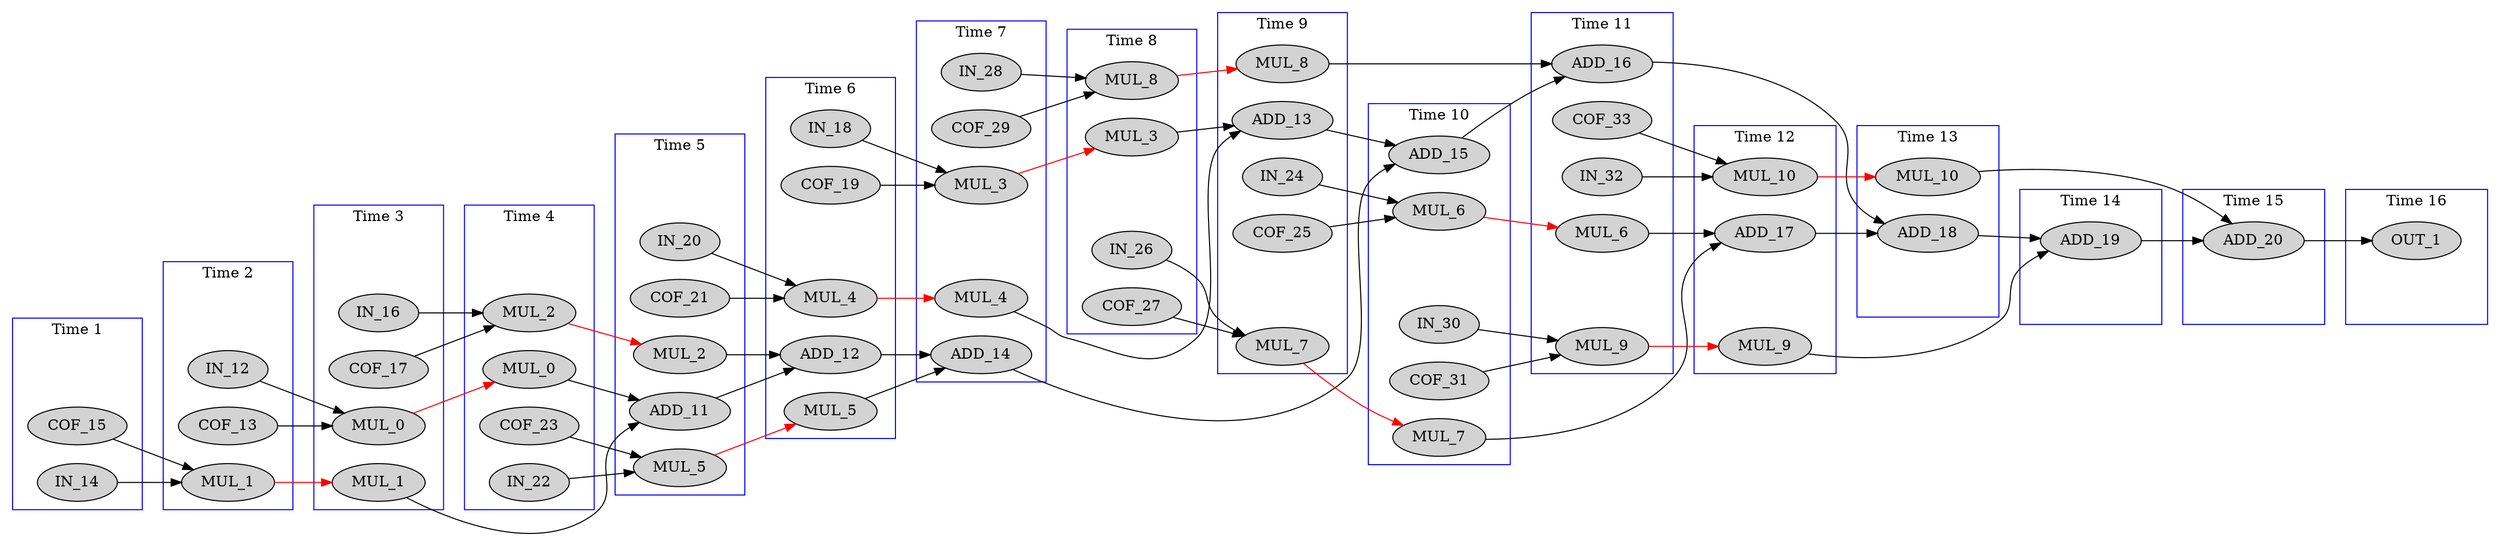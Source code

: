 digraph fir {
  rankdir = LR;
  newrank="true"
  subgraph cluster_1 {
    rank=same;
    node [style=filled];
    label = "Time 1";
    color = blue;
    pseudo_1 [style=invis];
    IN_14
    COF_15
  }
  subgraph cluster_2 {
    rank=same;
    node [style=filled];
    label = "Time 2";
    color = blue;
    pseudo_2 [style=invis];
    MUL_1_0 [label=MUL_1]
    IN_12
    COF_13
  }
  subgraph cluster_3 {
    rank=same;
    node [style=filled];
    label = "Time 3";
    color = blue;
    pseudo_3 [style=invis];
    MUL_0_0 [label=MUL_0]
    MUL_1_1 [label=MUL_1]
    IN_16
    COF_17
  }
  subgraph cluster_4 {
    rank=same;
    node [style=filled];
    label = "Time 4";
    color = blue;
    pseudo_4 [style=invis];
    MUL_0_1 [label=MUL_0]
    MUL_2_0 [label=MUL_2]
    IN_22
    COF_23
  }
  subgraph cluster_5 {
    rank=same;
    node [style=filled];
    label = "Time 5";
    color = blue;
    pseudo_5 [style=invis];
    MUL_2_1 [label=MUL_2]
    MUL_5_0 [label=MUL_5]
    ADD_11
    IN_20
    COF_21
  }
  subgraph cluster_6 {
    rank=same;
    node [style=filled];
    label = "Time 6";
    color = blue;
    pseudo_6 [style=invis];
    MUL_4_0 [label=MUL_4]
    MUL_5_1 [label=MUL_5]
    ADD_12
    IN_18
    COF_19
  }
  subgraph cluster_7 {
    rank=same;
    node [style=filled];
    label = "Time 7";
    color = blue;
    pseudo_7 [style=invis];
    MUL_3_0 [label=MUL_3]
    MUL_4_1 [label=MUL_4]
    ADD_14
    IN_28
    COF_29
  }
  subgraph cluster_8 {
    rank=same;
    node [style=filled];
    label = "Time 8";
    color = blue;
    pseudo_8 [style=invis];
    MUL_3_1 [label=MUL_3]
    MUL_8_0 [label=MUL_8]
    IN_26
    COF_27
  }
  subgraph cluster_9 {
    rank=same;
    node [style=filled];
    label = "Time 9";
    color = blue;
    pseudo_9 [style=invis];
    MUL_7_0 [label=MUL_7]
    MUL_8_1 [label=MUL_8]
    ADD_13
    IN_24
    COF_25
  }
  subgraph cluster_10 {
    rank=same;
    node [style=filled];
    label = "Time 10";
    color = blue;
    pseudo_10 [style=invis];
    MUL_6_0 [label=MUL_6]
    MUL_7_1 [label=MUL_7]
    ADD_15
    IN_30
    COF_31
  }
  subgraph cluster_11 {
    rank=same;
    node [style=filled];
    label = "Time 11";
    color = blue;
    pseudo_11 [style=invis];
    MUL_6_1 [label=MUL_6]
    MUL_9_0 [label=MUL_9]
    ADD_16
    IN_32
    COF_33
  }
  subgraph cluster_12 {
    rank=same;
    node [style=filled];
    label = "Time 12";
    color = blue;
    pseudo_12 [style=invis];
    MUL_9_1 [label=MUL_9]
    MUL_10_0 [label=MUL_10]
    ADD_17
  }
  subgraph cluster_13 {
    rank=same;
    node [style=filled];
    label = "Time 13";
    color = blue;
    pseudo_13 [style=invis];
    MUL_10_1 [label=MUL_10]
    ADD_18
  }
  subgraph cluster_14 {
    rank=same;
    node [style=filled];
    label = "Time 14";
    color = blue;
    pseudo_14 [style=invis];
    ADD_19
  }
  subgraph cluster_15 {
    rank=same;
    node [style=filled];
    label = "Time 15";
    color = blue;
    pseudo_15 [style=invis];
    ADD_20
  }
  subgraph cluster_16 {
    rank=same;
    node [style=filled];
    label = "Time 16";
    color = blue;
    pseudo_16 [style=invis];
    OUT_1
  }
    pseudo_1->pseudo_2 [style=invis];
    pseudo_2->pseudo_3 [style=invis];
    pseudo_3->pseudo_4 [style=invis];
    pseudo_4->pseudo_5 [style=invis];
    pseudo_5->pseudo_6 [style=invis];
    pseudo_6->pseudo_7 [style=invis];
    pseudo_7->pseudo_8 [style=invis];
    pseudo_8->pseudo_9 [style=invis];
    pseudo_9->pseudo_10 [style=invis];
    pseudo_10->pseudo_11 [style=invis];
    pseudo_11->pseudo_12 [style=invis];
    pseudo_12->pseudo_13 [style=invis];
    pseudo_13->pseudo_14 [style=invis];
    pseudo_14->pseudo_15 [style=invis];
    pseudo_15->pseudo_16 [style=invis];
    MUL_0_0 -> MUL_0_1 [color=red];
    MUL_1_0 -> MUL_1_1 [color=red];
    MUL_2_0 -> MUL_2_1 [color=red];
    MUL_3_0 -> MUL_3_1 [color=red];
    MUL_4_0 -> MUL_4_1 [color=red];
    MUL_5_0 -> MUL_5_1 [color=red];
    MUL_6_0 -> MUL_6_1 [color=red];
    MUL_7_0 -> MUL_7_1 [color=red];
    MUL_8_0 -> MUL_8_1 [color=red];
    MUL_9_0 -> MUL_9_1 [color=red];
    MUL_10_0 -> MUL_10_1 [color=red];
    IN_12 -> MUL_0_0 [ name = 0 ];
    COF_13 -> MUL_0_0 [ name = 1 ];
    IN_14 -> MUL_1_0 [ name = 2 ];
    COF_15 -> MUL_1_0 [ name = 3 ];
    IN_16 -> MUL_2_0 [ name = 4 ];
    COF_17 -> MUL_2_0 [ name = 5 ];
    MUL_0_1 -> ADD_11 [ name = 6 ];
    MUL_1_1 -> ADD_11 [ name = 7 ];
    ADD_11 -> ADD_12 [ name = 8 ];
    MUL_2_1 -> ADD_12 [ name = 9 ];
    IN_18 -> MUL_3_0 [ name = 10 ];
    COF_19 -> MUL_3_0 [ name = 11 ];
    IN_20 -> MUL_4_0 [ name = 12 ];
    COF_21 -> MUL_4_0 [ name = 13 ];
    IN_22 -> MUL_5_0 [ name = 14 ];
    COF_23 -> MUL_5_0 [ name = 15 ];
    MUL_3_1 -> ADD_13 [ name = 16 ];
    MUL_4_1 -> ADD_13 [ name = 17 ];
    MUL_5_1 -> ADD_14 [ name = 18 ];
    ADD_12 -> ADD_14 [ name = 19 ];
    ADD_13 -> ADD_15 [ name = 20 ];
    ADD_14 -> ADD_15 [ name = 21 ];
    IN_24 -> MUL_6_0 [ name = 22 ];
    COF_25 -> MUL_6_0 [ name = 23 ];
    IN_26 -> MUL_7_0 [ name = 24 ];
    COF_27 -> MUL_7_0 [ name = 25 ];
    IN_28 -> MUL_8_0 [ name = 26 ];
    COF_29 -> MUL_8_0 [ name = 27 ];
    ADD_15 -> ADD_16 [ name = 28 ];
    MUL_8_1 -> ADD_16 [ name = 29 ];
    MUL_6_1 -> ADD_17 [ name = 30 ];
    MUL_7_1 -> ADD_17 [ name = 31 ];
    ADD_17 -> ADD_18 [ name = 32 ];
    ADD_16 -> ADD_18 [ name = 33 ];
    IN_30 -> MUL_9_0 [ name = 34 ];
    COF_31 -> MUL_9_0 [ name = 35 ];
    IN_32 -> MUL_10_0 [ name = 36 ];
    COF_33 -> MUL_10_0 [ name = 37 ];
    ADD_18 -> ADD_19 [ name = 38 ];
    MUL_9_1 -> ADD_19 [ name = 39 ];
    MUL_10_1 -> ADD_20 [ name = 40 ];
    ADD_19 -> ADD_20 [ name = 41 ];
    ADD_20 -> OUT_1 [ name = 42 ];
}